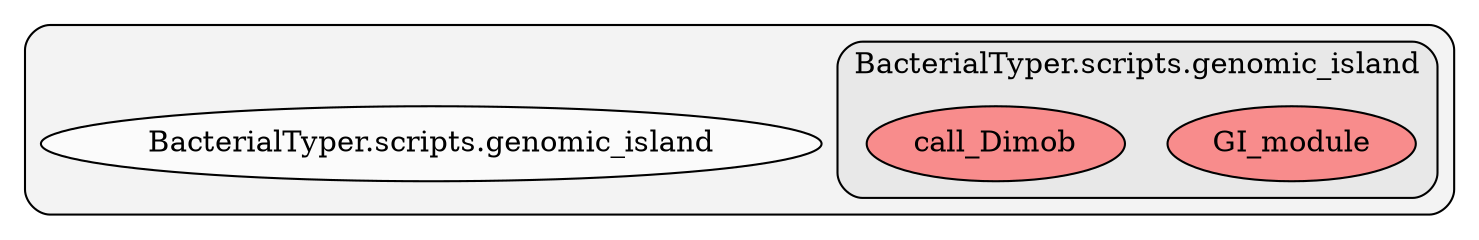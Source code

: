 digraph G {
    graph [rankdir=TB, clusterrank="local"];
    subgraph cluster_G {

        graph [style="filled,rounded",fillcolor="#80808018", label=""];
        BacterialTyper__scripts__genomic_island [label="BacterialTyper.scripts.genomic_island", style="filled", fillcolor="#ffffffb2", fontcolor="#000000", group="0"];
        subgraph cluster_BacterialTyper__scripts__genomic_island {

            graph [style="filled,rounded",fillcolor="#80808018", label="BacterialTyper.scripts.genomic_island"];
            BacterialTyper__scripts__genomic_island__GI_module [label="GI_module", style="filled", fillcolor="#ff6565b2", fontcolor="#000000", group="0"];
        }
        subgraph cluster_BacterialTyper__scripts__genomic_island {

            graph [style="filled,rounded",fillcolor="#80808018", label="BacterialTyper.scripts.genomic_island"];
            BacterialTyper__scripts__genomic_island__call_Dimob [label="call_Dimob", style="filled", fillcolor="#ff6565b2", fontcolor="#000000", group="0"];
        }
    }
    }
